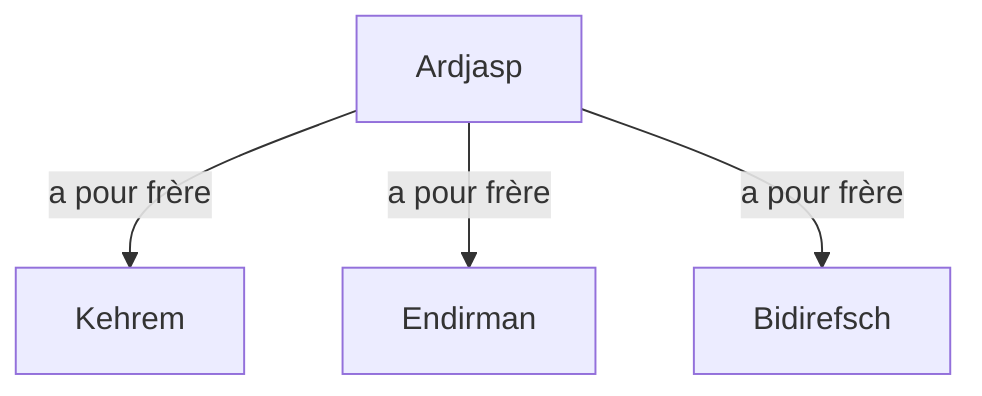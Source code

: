 graph TD
Ardjasp --a pour frère--> Kehrem
Ardjasp --a pour frère--> Endirman
Ardjasp --a pour frère--> Bidirefsch